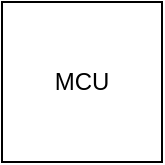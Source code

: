 <mxfile version="21.1.2" type="device">
  <diagram name="Page-1" id="97_wMC2uf5vt2xTCW1bw">
    <mxGraphModel dx="1098" dy="828" grid="1" gridSize="10" guides="1" tooltips="1" connect="1" arrows="1" fold="1" page="1" pageScale="1" pageWidth="850" pageHeight="1100" math="0" shadow="0">
      <root>
        <mxCell id="0" />
        <mxCell id="1" parent="0" />
        <mxCell id="GE8Ir7wjctA-QBz962sr-1" value="MCU" style="whiteSpace=wrap;html=1;aspect=fixed;" vertex="1" parent="1">
          <mxGeometry x="380" y="390" width="80" height="80" as="geometry" />
        </mxCell>
      </root>
    </mxGraphModel>
  </diagram>
</mxfile>
